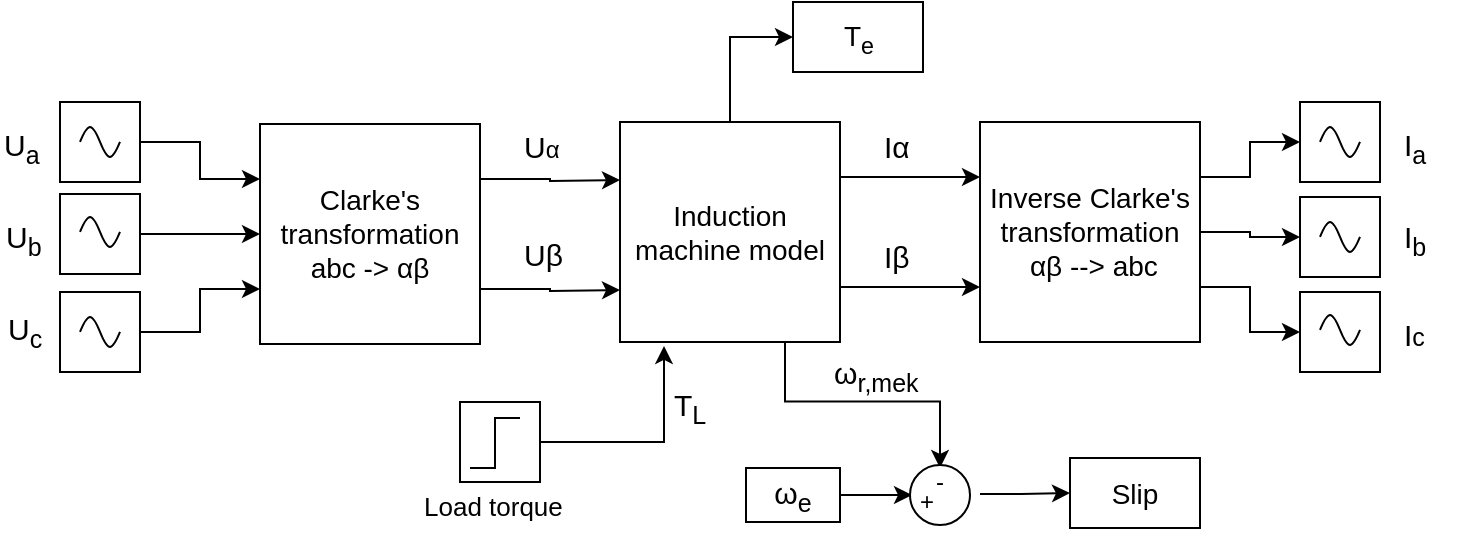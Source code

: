 <mxfile version="10.6.7" type="device"><diagram id="f04pNa9SNF0kv74xt5f3" name="Page-1"><mxGraphModel dx="1394" dy="747" grid="1" gridSize="10" guides="1" tooltips="1" connect="1" arrows="1" fold="1" page="1" pageScale="1" pageWidth="827" pageHeight="1169" math="0" shadow="0"><root><mxCell id="0"/><mxCell id="1" parent="0"/><mxCell id="bjayyWoiyrU8wZ1JWTKP-48" style="edgeStyle=orthogonalEdgeStyle;rounded=0;orthogonalLoop=1;jettySize=auto;html=1;exitX=1;exitY=0.25;exitDx=0;exitDy=0;entryX=0;entryY=0.25;entryDx=0;entryDy=0;" edge="1" parent="1" source="bjayyWoiyrU8wZ1JWTKP-1" target="bjayyWoiyrU8wZ1JWTKP-47"><mxGeometry relative="1" as="geometry"/></mxCell><mxCell id="bjayyWoiyrU8wZ1JWTKP-49" style="edgeStyle=orthogonalEdgeStyle;rounded=0;orthogonalLoop=1;jettySize=auto;html=1;exitX=1;exitY=0.75;exitDx=0;exitDy=0;entryX=0;entryY=0.75;entryDx=0;entryDy=0;" edge="1" parent="1" source="bjayyWoiyrU8wZ1JWTKP-1" target="bjayyWoiyrU8wZ1JWTKP-47"><mxGeometry relative="1" as="geometry"/></mxCell><mxCell id="bjayyWoiyrU8wZ1JWTKP-63" style="edgeStyle=orthogonalEdgeStyle;rounded=0;orthogonalLoop=1;jettySize=auto;html=1;exitX=0.75;exitY=1;exitDx=0;exitDy=0;entryX=0.2;entryY=0.175;entryDx=0;entryDy=0;entryPerimeter=0;" edge="1" parent="1" source="bjayyWoiyrU8wZ1JWTKP-1" target="bjayyWoiyrU8wZ1JWTKP-59"><mxGeometry relative="1" as="geometry"/></mxCell><mxCell id="bjayyWoiyrU8wZ1JWTKP-68" style="edgeStyle=orthogonalEdgeStyle;rounded=0;orthogonalLoop=1;jettySize=auto;html=1;exitX=0.5;exitY=0;exitDx=0;exitDy=0;entryX=0;entryY=0.5;entryDx=0;entryDy=0;" edge="1" parent="1" source="bjayyWoiyrU8wZ1JWTKP-1" target="bjayyWoiyrU8wZ1JWTKP-67"><mxGeometry relative="1" as="geometry"/></mxCell><mxCell id="bjayyWoiyrU8wZ1JWTKP-1" value="&lt;font style=&quot;font-size: 14px&quot;&gt;Induction machine model&lt;/font&gt;&lt;br&gt;" style="whiteSpace=wrap;html=1;aspect=fixed;" vertex="1" parent="1"><mxGeometry x="350" y="170" width="110" height="110" as="geometry"/></mxCell><mxCell id="bjayyWoiyrU8wZ1JWTKP-25" style="edgeStyle=orthogonalEdgeStyle;rounded=0;orthogonalLoop=1;jettySize=auto;html=1;exitX=1;exitY=0.25;exitDx=0;exitDy=0;" edge="1" parent="1" source="bjayyWoiyrU8wZ1JWTKP-2"><mxGeometry relative="1" as="geometry"><mxPoint x="350" y="199" as="targetPoint"/></mxGeometry></mxCell><mxCell id="bjayyWoiyrU8wZ1JWTKP-30" style="edgeStyle=orthogonalEdgeStyle;rounded=0;orthogonalLoop=1;jettySize=auto;html=1;exitX=1;exitY=0.75;exitDx=0;exitDy=0;" edge="1" parent="1" source="bjayyWoiyrU8wZ1JWTKP-2"><mxGeometry relative="1" as="geometry"><mxPoint x="350" y="254" as="targetPoint"/></mxGeometry></mxCell><mxCell id="bjayyWoiyrU8wZ1JWTKP-2" value="&lt;font style=&quot;font-size: 14px&quot;&gt;Clarke's transformation&lt;br&gt;abc -&amp;gt;&amp;nbsp;&lt;span&gt;α&lt;/span&gt;&lt;span&gt;β&lt;/span&gt;&lt;/font&gt;&lt;br&gt;" style="whiteSpace=wrap;html=1;aspect=fixed;" vertex="1" parent="1"><mxGeometry x="170" y="171" width="110" height="110" as="geometry"/></mxCell><mxCell id="bjayyWoiyrU8wZ1JWTKP-18" style="edgeStyle=orthogonalEdgeStyle;rounded=0;orthogonalLoop=1;jettySize=auto;html=1;exitX=1;exitY=0.5;exitDx=0;exitDy=0;entryX=0;entryY=0.25;entryDx=0;entryDy=0;" edge="1" parent="1" source="bjayyWoiyrU8wZ1JWTKP-3" target="bjayyWoiyrU8wZ1JWTKP-2"><mxGeometry relative="1" as="geometry"/></mxCell><mxCell id="bjayyWoiyrU8wZ1JWTKP-3" value="" style="whiteSpace=wrap;html=1;aspect=fixed;" vertex="1" parent="1"><mxGeometry x="70" y="160" width="40" height="40" as="geometry"/></mxCell><mxCell id="bjayyWoiyrU8wZ1JWTKP-19" style="edgeStyle=orthogonalEdgeStyle;rounded=0;orthogonalLoop=1;jettySize=auto;html=1;exitX=1;exitY=0.5;exitDx=0;exitDy=0;entryX=0;entryY=0.5;entryDx=0;entryDy=0;" edge="1" parent="1" source="bjayyWoiyrU8wZ1JWTKP-4" target="bjayyWoiyrU8wZ1JWTKP-2"><mxGeometry relative="1" as="geometry"/></mxCell><mxCell id="bjayyWoiyrU8wZ1JWTKP-4" value="" style="whiteSpace=wrap;html=1;aspect=fixed;" vertex="1" parent="1"><mxGeometry x="70" y="206" width="40" height="40" as="geometry"/></mxCell><mxCell id="bjayyWoiyrU8wZ1JWTKP-20" style="edgeStyle=orthogonalEdgeStyle;rounded=0;orthogonalLoop=1;jettySize=auto;html=1;exitX=1;exitY=0.5;exitDx=0;exitDy=0;entryX=0;entryY=0.75;entryDx=0;entryDy=0;" edge="1" parent="1" source="bjayyWoiyrU8wZ1JWTKP-6" target="bjayyWoiyrU8wZ1JWTKP-2"><mxGeometry relative="1" as="geometry"/></mxCell><mxCell id="bjayyWoiyrU8wZ1JWTKP-6" value="" style="whiteSpace=wrap;html=1;aspect=fixed;" vertex="1" parent="1"><mxGeometry x="70" y="255" width="40" height="40" as="geometry"/></mxCell><mxCell id="bjayyWoiyrU8wZ1JWTKP-8" value="" style="pointerEvents=1;verticalLabelPosition=bottom;shadow=0;dashed=0;align=center;fillColor=#ffffff;html=1;verticalAlign=top;strokeWidth=1;shape=mxgraph.electrical.waveforms.sine_wave;" vertex="1" parent="1"><mxGeometry x="80" y="170" width="20" height="20" as="geometry"/></mxCell><mxCell id="bjayyWoiyrU8wZ1JWTKP-10" value="" style="pointerEvents=1;verticalLabelPosition=bottom;shadow=0;dashed=0;align=center;fillColor=#ffffff;html=1;verticalAlign=top;strokeWidth=1;shape=mxgraph.electrical.waveforms.sine_wave;" vertex="1" parent="1"><mxGeometry x="80" y="215" width="20" height="20" as="geometry"/></mxCell><mxCell id="bjayyWoiyrU8wZ1JWTKP-11" value="" style="pointerEvents=1;verticalLabelPosition=bottom;shadow=0;dashed=0;align=center;fillColor=#ffffff;html=1;verticalAlign=top;strokeWidth=1;shape=mxgraph.electrical.waveforms.sine_wave;" vertex="1" parent="1"><mxGeometry x="80" y="265" width="20" height="20" as="geometry"/></mxCell><mxCell id="bjayyWoiyrU8wZ1JWTKP-12" value="&lt;font style=&quot;font-size: 15px&quot;&gt;U&lt;sub&gt;a&lt;/sub&gt;&lt;/font&gt;" style="text;html=1;resizable=0;points=[];autosize=1;align=left;verticalAlign=top;spacingTop=-4;" vertex="1" parent="1"><mxGeometry x="40" y="170" width="30" height="20" as="geometry"/></mxCell><mxCell id="bjayyWoiyrU8wZ1JWTKP-14" value="&lt;font style=&quot;font-size: 15px&quot;&gt;&lt;font style=&quot;font-size: 15px&quot;&gt;U&lt;/font&gt;&lt;font style=&quot;font-size: 15px&quot;&gt;&lt;sub&gt;b&lt;/sub&gt;&lt;/font&gt;&lt;/font&gt;" style="text;html=1;resizable=0;points=[];autosize=1;align=left;verticalAlign=top;spacingTop=-4;" vertex="1" parent="1"><mxGeometry x="41" y="216" width="30" height="20" as="geometry"/></mxCell><mxCell id="bjayyWoiyrU8wZ1JWTKP-17" value="&lt;font style=&quot;font-size: 15px&quot;&gt;&lt;font style=&quot;font-size: 15px&quot;&gt;U&lt;/font&gt;&lt;font style=&quot;font-size: 15px&quot;&gt;&lt;sub&gt;c&lt;/sub&gt;&lt;/font&gt;&lt;/font&gt;" style="text;html=1;resizable=0;points=[];autosize=1;align=left;verticalAlign=top;spacingTop=-4;" vertex="1" parent="1"><mxGeometry x="42" y="262" width="30" height="20" as="geometry"/></mxCell><mxCell id="bjayyWoiyrU8wZ1JWTKP-38" value="&lt;font style=&quot;font-size: 15px&quot;&gt;U&lt;/font&gt;&lt;span&gt;α&lt;/span&gt;" style="text;html=1;resizable=0;points=[];autosize=1;align=left;verticalAlign=top;spacingTop=-4;" vertex="1" parent="1"><mxGeometry x="300" y="171" width="30" height="20" as="geometry"/></mxCell><mxCell id="bjayyWoiyrU8wZ1JWTKP-39" value="&lt;font style=&quot;font-size: 15px&quot;&gt;&lt;span&gt;Uβ&lt;/span&gt;&lt;/font&gt;&lt;table id=&quot;greek_table&quot;&gt;&lt;tbody&gt;&lt;tr&gt;&lt;td&gt;&lt;br&gt;&lt;/td&gt;&lt;/tr&gt;&lt;/tbody&gt;&lt;/table&gt;" style="text;html=1;resizable=0;points=[];autosize=1;align=left;verticalAlign=top;spacingTop=-4;" vertex="1" parent="1"><mxGeometry x="300" y="225" width="30" height="40" as="geometry"/></mxCell><mxCell id="bjayyWoiyrU8wZ1JWTKP-45" style="edgeStyle=orthogonalEdgeStyle;rounded=0;orthogonalLoop=1;jettySize=auto;html=1;exitX=1;exitY=0.5;exitDx=0;exitDy=0;entryX=0.2;entryY=1.018;entryDx=0;entryDy=0;entryPerimeter=0;" edge="1" parent="1" source="bjayyWoiyrU8wZ1JWTKP-42" target="bjayyWoiyrU8wZ1JWTKP-1"><mxGeometry relative="1" as="geometry"/></mxCell><mxCell id="bjayyWoiyrU8wZ1JWTKP-42" value="" style="whiteSpace=wrap;html=1;aspect=fixed;" vertex="1" parent="1"><mxGeometry x="270" y="310" width="40" height="40" as="geometry"/></mxCell><mxCell id="bjayyWoiyrU8wZ1JWTKP-43" value="" style="pointerEvents=1;verticalLabelPosition=bottom;shadow=0;dashed=0;align=center;fillColor=#ffffff;html=1;verticalAlign=top;strokeWidth=1;shape=mxgraph.electrical.waveforms.step_1;" vertex="1" parent="1"><mxGeometry x="275" y="318" width="25" height="25" as="geometry"/></mxCell><mxCell id="bjayyWoiyrU8wZ1JWTKP-44" value="&lt;font style=&quot;font-size: 13px&quot;&gt;Load torque&lt;/font&gt;" style="text;html=1;resizable=0;points=[];autosize=1;align=left;verticalAlign=top;spacingTop=-4;" vertex="1" parent="1"><mxGeometry x="250" y="352" width="80" height="20" as="geometry"/></mxCell><mxCell id="bjayyWoiyrU8wZ1JWTKP-46" value="&lt;font style=&quot;font-size: 15px&quot;&gt;T&lt;sub&gt;L&lt;/sub&gt;&lt;/font&gt;" style="text;html=1;resizable=0;points=[];autosize=1;align=left;verticalAlign=top;spacingTop=-4;" vertex="1" parent="1"><mxGeometry x="375" y="300" width="30" height="20" as="geometry"/></mxCell><mxCell id="bjayyWoiyrU8wZ1JWTKP-74" style="edgeStyle=orthogonalEdgeStyle;rounded=0;orthogonalLoop=1;jettySize=auto;html=1;exitX=1;exitY=0.25;exitDx=0;exitDy=0;entryX=0;entryY=0.5;entryDx=0;entryDy=0;" edge="1" parent="1" source="bjayyWoiyrU8wZ1JWTKP-47" target="bjayyWoiyrU8wZ1JWTKP-69"><mxGeometry relative="1" as="geometry"/></mxCell><mxCell id="bjayyWoiyrU8wZ1JWTKP-76" style="edgeStyle=orthogonalEdgeStyle;rounded=0;orthogonalLoop=1;jettySize=auto;html=1;exitX=1;exitY=0.5;exitDx=0;exitDy=0;entryX=0;entryY=0.5;entryDx=0;entryDy=0;" edge="1" parent="1" source="bjayyWoiyrU8wZ1JWTKP-47" target="bjayyWoiyrU8wZ1JWTKP-72"><mxGeometry relative="1" as="geometry"/></mxCell><mxCell id="bjayyWoiyrU8wZ1JWTKP-77" style="edgeStyle=orthogonalEdgeStyle;rounded=0;orthogonalLoop=1;jettySize=auto;html=1;exitX=1;exitY=0.75;exitDx=0;exitDy=0;entryX=0;entryY=0.5;entryDx=0;entryDy=0;" edge="1" parent="1" source="bjayyWoiyrU8wZ1JWTKP-47" target="bjayyWoiyrU8wZ1JWTKP-70"><mxGeometry relative="1" as="geometry"/></mxCell><mxCell id="bjayyWoiyrU8wZ1JWTKP-47" value="&lt;font style=&quot;font-size: 14px&quot;&gt;Inverse Clarke's transformation&lt;br&gt;&amp;nbsp;&lt;span&gt;α&lt;/span&gt;&lt;span&gt;β --&amp;gt; abc&lt;/span&gt;&lt;/font&gt;&lt;br&gt;" style="whiteSpace=wrap;html=1;aspect=fixed;" vertex="1" parent="1"><mxGeometry x="530" y="170" width="110" height="110" as="geometry"/></mxCell><mxCell id="bjayyWoiyrU8wZ1JWTKP-50" value="&lt;font style=&quot;font-size: 15px&quot;&gt;Iα&lt;/font&gt;" style="text;html=1;resizable=0;points=[];autosize=1;align=left;verticalAlign=top;spacingTop=-4;" vertex="1" parent="1"><mxGeometry x="480" y="171" width="30" height="20" as="geometry"/></mxCell><mxCell id="bjayyWoiyrU8wZ1JWTKP-51" value="&lt;font style=&quot;font-size: 15px&quot;&gt;&lt;span&gt;Iβ&lt;/span&gt;&lt;/font&gt;&lt;br&gt;" style="text;html=1;resizable=0;points=[];autosize=1;align=left;verticalAlign=top;spacingTop=-4;" vertex="1" parent="1"><mxGeometry x="480" y="226" width="30" height="20" as="geometry"/></mxCell><mxCell id="bjayyWoiyrU8wZ1JWTKP-62" style="edgeStyle=orthogonalEdgeStyle;rounded=0;orthogonalLoop=1;jettySize=auto;html=1;exitX=1;exitY=0.5;exitDx=0;exitDy=0;entryX=-0.4;entryY=0.233;entryDx=0;entryDy=0;entryPerimeter=0;" edge="1" parent="1" source="bjayyWoiyrU8wZ1JWTKP-55"><mxGeometry relative="1" as="geometry"><mxPoint x="466" y="357" as="sourcePoint"/><mxPoint x="496" y="357" as="targetPoint"/></mxGeometry></mxCell><mxCell id="bjayyWoiyrU8wZ1JWTKP-55" value="&lt;font style=&quot;font-size: 15px&quot;&gt;ω&lt;sub&gt;e&lt;/sub&gt;&lt;/font&gt;" style="rounded=0;whiteSpace=wrap;html=1;" vertex="1" parent="1"><mxGeometry x="413" y="343" width="47" height="27" as="geometry"/></mxCell><mxCell id="bjayyWoiyrU8wZ1JWTKP-57" value="" style="ellipse;whiteSpace=wrap;html=1;aspect=fixed;" vertex="1" parent="1"><mxGeometry x="495" y="341.5" width="30" height="30" as="geometry"/></mxCell><mxCell id="bjayyWoiyrU8wZ1JWTKP-58" value="+&lt;br&gt;&lt;br&gt;" style="text;html=1;resizable=0;points=[];autosize=1;align=left;verticalAlign=top;spacingTop=-4;" vertex="1" parent="1"><mxGeometry x="498" y="350" width="20" height="30" as="geometry"/></mxCell><mxCell id="bjayyWoiyrU8wZ1JWTKP-66" value="" style="edgeStyle=orthogonalEdgeStyle;rounded=0;orthogonalLoop=1;jettySize=auto;html=1;exitX=1.2;exitY=0.825;exitDx=0;exitDy=0;exitPerimeter=0;" edge="1" parent="1" source="bjayyWoiyrU8wZ1JWTKP-59" target="bjayyWoiyrU8wZ1JWTKP-65"><mxGeometry relative="1" as="geometry"/></mxCell><mxCell id="bjayyWoiyrU8wZ1JWTKP-59" value="-" style="text;html=1;resizable=0;points=[];autosize=1;align=left;verticalAlign=top;spacingTop=-4;" vertex="1" parent="1"><mxGeometry x="506" y="339.5" width="20" height="20" as="geometry"/></mxCell><mxCell id="bjayyWoiyrU8wZ1JWTKP-64" value="&lt;font style=&quot;font-size: 15px&quot;&gt;ω&lt;sub&gt;r,mek&lt;/sub&gt;&lt;/font&gt;" style="text;html=1;resizable=0;points=[];autosize=1;align=left;verticalAlign=top;spacingTop=-4;" vertex="1" parent="1"><mxGeometry x="455" y="284" width="60" height="20" as="geometry"/></mxCell><mxCell id="bjayyWoiyrU8wZ1JWTKP-65" value="&lt;font style=&quot;font-size: 14px&quot;&gt;Slip&lt;/font&gt;" style="rounded=0;whiteSpace=wrap;html=1;" vertex="1" parent="1"><mxGeometry x="575" y="338" width="65" height="35" as="geometry"/></mxCell><mxCell id="bjayyWoiyrU8wZ1JWTKP-67" value="&lt;font style=&quot;font-size: 14px&quot;&gt;T&lt;sub&gt;e&lt;/sub&gt;&lt;/font&gt;" style="rounded=0;whiteSpace=wrap;html=1;" vertex="1" parent="1"><mxGeometry x="436.5" y="110" width="65" height="35" as="geometry"/></mxCell><mxCell id="bjayyWoiyrU8wZ1JWTKP-69" value="" style="whiteSpace=wrap;html=1;aspect=fixed;" vertex="1" parent="1"><mxGeometry x="690" y="160" width="40" height="40" as="geometry"/></mxCell><mxCell id="bjayyWoiyrU8wZ1JWTKP-70" value="" style="whiteSpace=wrap;html=1;aspect=fixed;" vertex="1" parent="1"><mxGeometry x="690" y="255" width="40" height="40" as="geometry"/></mxCell><mxCell id="bjayyWoiyrU8wZ1JWTKP-72" value="" style="whiteSpace=wrap;html=1;aspect=fixed;" vertex="1" parent="1"><mxGeometry x="690" y="207.5" width="40" height="40" as="geometry"/></mxCell><mxCell id="bjayyWoiyrU8wZ1JWTKP-78" value="" style="pointerEvents=1;verticalLabelPosition=bottom;shadow=0;dashed=0;align=center;fillColor=#ffffff;html=1;verticalAlign=top;strokeWidth=1;shape=mxgraph.electrical.waveforms.sine_wave;" vertex="1" parent="1"><mxGeometry x="700" y="170" width="20" height="20" as="geometry"/></mxCell><mxCell id="bjayyWoiyrU8wZ1JWTKP-79" value="" style="pointerEvents=1;verticalLabelPosition=bottom;shadow=0;dashed=0;align=center;fillColor=#ffffff;html=1;verticalAlign=top;strokeWidth=1;shape=mxgraph.electrical.waveforms.sine_wave;" vertex="1" parent="1"><mxGeometry x="700" y="217.5" width="20" height="20" as="geometry"/></mxCell><mxCell id="bjayyWoiyrU8wZ1JWTKP-80" value="" style="pointerEvents=1;verticalLabelPosition=bottom;shadow=0;dashed=0;align=center;fillColor=#ffffff;html=1;verticalAlign=top;strokeWidth=1;shape=mxgraph.electrical.waveforms.sine_wave;" vertex="1" parent="1"><mxGeometry x="700" y="264" width="20" height="20" as="geometry"/></mxCell><mxCell id="bjayyWoiyrU8wZ1JWTKP-81" value="&lt;font&gt;&lt;sub&gt;&lt;span style=&quot;font-size: 15px&quot;&gt;I&lt;sub&gt;a&lt;/sub&gt;&lt;/span&gt;&lt;/sub&gt;&lt;/font&gt;" style="text;html=1;resizable=0;points=[];autosize=1;align=left;verticalAlign=top;spacingTop=-4;" vertex="1" parent="1"><mxGeometry x="740" y="170" width="30" height="20" as="geometry"/></mxCell><mxCell id="bjayyWoiyrU8wZ1JWTKP-82" value="&lt;font&gt;&lt;sub&gt;&lt;span style=&quot;font-size: 15px&quot;&gt;I&lt;sub&gt;b&lt;/sub&gt;&lt;/span&gt;&lt;/sub&gt;&lt;/font&gt;" style="text;html=1;resizable=0;points=[];autosize=1;align=left;verticalAlign=top;spacingTop=-4;" vertex="1" parent="1"><mxGeometry x="740" y="216" width="30" height="20" as="geometry"/></mxCell><mxCell id="bjayyWoiyrU8wZ1JWTKP-83" value="&lt;font&gt;&lt;sub&gt;&lt;span style=&quot;font-size: 15px&quot;&gt;I&lt;/span&gt;&lt;span style=&quot;font-size: 12.5px&quot;&gt;c&lt;/span&gt;&lt;/sub&gt;&lt;/font&gt;" style="text;html=1;resizable=0;points=[];autosize=1;align=left;verticalAlign=top;spacingTop=-4;" vertex="1" parent="1"><mxGeometry x="740" y="265" width="30" height="20" as="geometry"/></mxCell></root></mxGraphModel></diagram></mxfile>